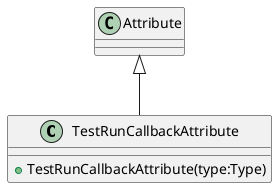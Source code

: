 @startuml
class TestRunCallbackAttribute {
    + TestRunCallbackAttribute(type:Type)
}
Attribute <|-- TestRunCallbackAttribute
@enduml
